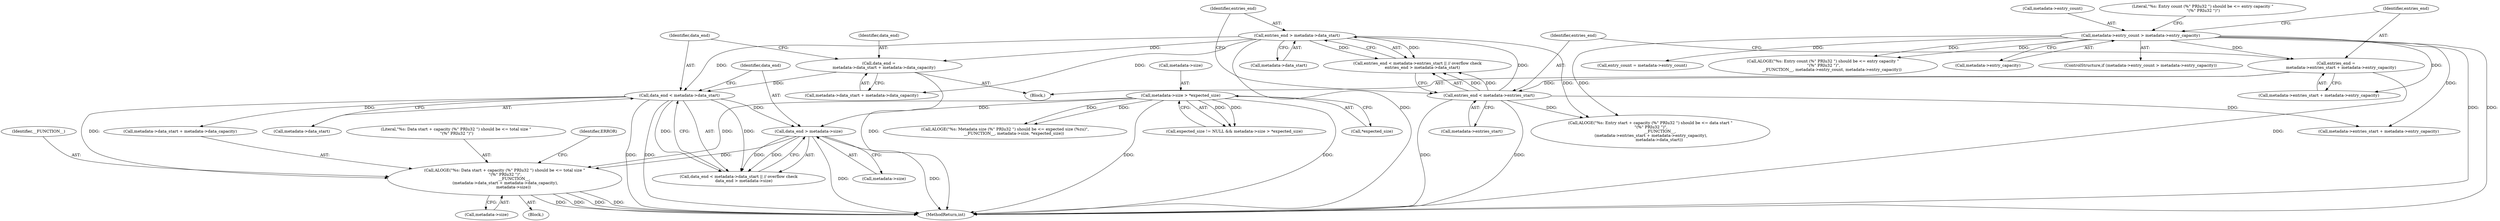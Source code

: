 digraph "0_Android_8e7a2b4d13bff03973dbad2bfb88a04296140433_0@pointer" {
"1000276" [label="(Call,ALOGE(\"%s: Data start + capacity (%\" PRIu32 \") should be <= total size \"\n \"(%\" PRIu32 \")\",\n               __FUNCTION__,\n (metadata->data_start + metadata->data_capacity),\n              metadata->size))"];
"1000265" [label="(Call,data_end < metadata->data_start)"];
"1000254" [label="(Call,data_end =\n        metadata->data_start + metadata->data_capacity)"];
"1000232" [label="(Call,entries_end > metadata->data_start)"];
"1000227" [label="(Call,entries_end < metadata->entries_start)"];
"1000216" [label="(Call,entries_end =\n        metadata->entries_start + metadata->entry_capacity)"];
"1000196" [label="(Call,metadata->entry_count > metadata->entry_capacity)"];
"1000178" [label="(Call,metadata->size > *expected_size)"];
"1000270" [label="(Call,data_end > metadata->size)"];
"1000278" [label="(Identifier,__FUNCTION__)"];
"1000292" [label="(Call,entry_count = metadata->entry_count)"];
"1000279" [label="(Call,metadata->data_start + metadata->data_capacity)"];
"1000197" [label="(Call,metadata->entry_count)"];
"1000182" [label="(Call,*expected_size)"];
"1000196" [label="(Call,metadata->entry_count > metadata->entry_capacity)"];
"1000267" [label="(Call,metadata->data_start)"];
"1000232" [label="(Call,entries_end > metadata->data_start)"];
"1000256" [label="(Call,metadata->data_start + metadata->data_capacity)"];
"1000270" [label="(Call,data_end > metadata->size)"];
"1000205" [label="(Literal,\"%s: Entry count (%\" PRIu32 \") should be <= entry capacity \"\n \"(%\" PRIu32 \")\")"];
"1000277" [label="(Literal,\"%s: Data start + capacity (%\" PRIu32 \") should be <= total size \"\n \"(%\" PRIu32 \")\")"];
"1000204" [label="(Call,ALOGE(\"%s: Entry count (%\" PRIu32 \") should be <= entry capacity \"\n \"(%\" PRIu32 \")\",\n              __FUNCTION__, metadata->entry_count, metadata->entry_capacity))"];
"1000286" [label="(Call,metadata->size)"];
"1000271" [label="(Identifier,data_end)"];
"1000290" [label="(Identifier,ERROR)"];
"1000108" [label="(Block,)"];
"1000216" [label="(Call,entries_end =\n        metadata->entries_start + metadata->entry_capacity)"];
"1000200" [label="(Call,metadata->entry_capacity)"];
"1000264" [label="(Call,data_end < metadata->data_start || // overflow check\n        data_end > metadata->size)"];
"1000501" [label="(MethodReturn,int)"];
"1000178" [label="(Call,metadata->size > *expected_size)"];
"1000229" [label="(Call,metadata->entries_start)"];
"1000217" [label="(Identifier,entries_end)"];
"1000266" [label="(Identifier,data_end)"];
"1000265" [label="(Call,data_end < metadata->data_start)"];
"1000255" [label="(Identifier,data_end)"];
"1000228" [label="(Identifier,entries_end)"];
"1000275" [label="(Block,)"];
"1000233" [label="(Identifier,entries_end)"];
"1000241" [label="(Call,metadata->entries_start + metadata->entry_capacity)"];
"1000195" [label="(ControlStructure,if (metadata->entry_count > metadata->entry_capacity))"];
"1000238" [label="(Call,ALOGE(\"%s: Entry start + capacity (%\" PRIu32 \") should be <= data start \"\n \"(%\" PRIu32 \")\",\n               __FUNCTION__,\n (metadata->entries_start + metadata->entry_capacity),\n              metadata->data_start))"];
"1000272" [label="(Call,metadata->size)"];
"1000226" [label="(Call,entries_end < metadata->entries_start || // overflow check\n        entries_end > metadata->data_start)"];
"1000179" [label="(Call,metadata->size)"];
"1000174" [label="(Call,expected_size != NULL && metadata->size > *expected_size)"];
"1000276" [label="(Call,ALOGE(\"%s: Data start + capacity (%\" PRIu32 \") should be <= total size \"\n \"(%\" PRIu32 \")\",\n               __FUNCTION__,\n (metadata->data_start + metadata->data_capacity),\n              metadata->size))"];
"1000218" [label="(Call,metadata->entries_start + metadata->entry_capacity)"];
"1000234" [label="(Call,metadata->data_start)"];
"1000185" [label="(Call,ALOGE(\"%s: Metadata size (%\" PRIu32 \") should be <= expected size (%zu)\",\n              __FUNCTION__, metadata->size, *expected_size))"];
"1000227" [label="(Call,entries_end < metadata->entries_start)"];
"1000254" [label="(Call,data_end =\n        metadata->data_start + metadata->data_capacity)"];
"1000276" -> "1000275"  [label="AST: "];
"1000276" -> "1000286"  [label="CFG: "];
"1000277" -> "1000276"  [label="AST: "];
"1000278" -> "1000276"  [label="AST: "];
"1000279" -> "1000276"  [label="AST: "];
"1000286" -> "1000276"  [label="AST: "];
"1000290" -> "1000276"  [label="CFG: "];
"1000276" -> "1000501"  [label="DDG: "];
"1000276" -> "1000501"  [label="DDG: "];
"1000276" -> "1000501"  [label="DDG: "];
"1000276" -> "1000501"  [label="DDG: "];
"1000265" -> "1000276"  [label="DDG: "];
"1000178" -> "1000276"  [label="DDG: "];
"1000270" -> "1000276"  [label="DDG: "];
"1000265" -> "1000264"  [label="AST: "];
"1000265" -> "1000267"  [label="CFG: "];
"1000266" -> "1000265"  [label="AST: "];
"1000267" -> "1000265"  [label="AST: "];
"1000271" -> "1000265"  [label="CFG: "];
"1000264" -> "1000265"  [label="CFG: "];
"1000265" -> "1000501"  [label="DDG: "];
"1000265" -> "1000501"  [label="DDG: "];
"1000265" -> "1000264"  [label="DDG: "];
"1000265" -> "1000264"  [label="DDG: "];
"1000254" -> "1000265"  [label="DDG: "];
"1000232" -> "1000265"  [label="DDG: "];
"1000265" -> "1000270"  [label="DDG: "];
"1000265" -> "1000279"  [label="DDG: "];
"1000254" -> "1000108"  [label="AST: "];
"1000254" -> "1000256"  [label="CFG: "];
"1000255" -> "1000254"  [label="AST: "];
"1000256" -> "1000254"  [label="AST: "];
"1000266" -> "1000254"  [label="CFG: "];
"1000254" -> "1000501"  [label="DDG: "];
"1000232" -> "1000254"  [label="DDG: "];
"1000232" -> "1000226"  [label="AST: "];
"1000232" -> "1000234"  [label="CFG: "];
"1000233" -> "1000232"  [label="AST: "];
"1000234" -> "1000232"  [label="AST: "];
"1000226" -> "1000232"  [label="CFG: "];
"1000232" -> "1000501"  [label="DDG: "];
"1000232" -> "1000226"  [label="DDG: "];
"1000232" -> "1000226"  [label="DDG: "];
"1000227" -> "1000232"  [label="DDG: "];
"1000232" -> "1000238"  [label="DDG: "];
"1000232" -> "1000256"  [label="DDG: "];
"1000227" -> "1000226"  [label="AST: "];
"1000227" -> "1000229"  [label="CFG: "];
"1000228" -> "1000227"  [label="AST: "];
"1000229" -> "1000227"  [label="AST: "];
"1000233" -> "1000227"  [label="CFG: "];
"1000226" -> "1000227"  [label="CFG: "];
"1000227" -> "1000501"  [label="DDG: "];
"1000227" -> "1000501"  [label="DDG: "];
"1000227" -> "1000226"  [label="DDG: "];
"1000227" -> "1000226"  [label="DDG: "];
"1000216" -> "1000227"  [label="DDG: "];
"1000227" -> "1000238"  [label="DDG: "];
"1000227" -> "1000241"  [label="DDG: "];
"1000216" -> "1000108"  [label="AST: "];
"1000216" -> "1000218"  [label="CFG: "];
"1000217" -> "1000216"  [label="AST: "];
"1000218" -> "1000216"  [label="AST: "];
"1000228" -> "1000216"  [label="CFG: "];
"1000216" -> "1000501"  [label="DDG: "];
"1000196" -> "1000216"  [label="DDG: "];
"1000196" -> "1000195"  [label="AST: "];
"1000196" -> "1000200"  [label="CFG: "];
"1000197" -> "1000196"  [label="AST: "];
"1000200" -> "1000196"  [label="AST: "];
"1000205" -> "1000196"  [label="CFG: "];
"1000217" -> "1000196"  [label="CFG: "];
"1000196" -> "1000501"  [label="DDG: "];
"1000196" -> "1000501"  [label="DDG: "];
"1000196" -> "1000204"  [label="DDG: "];
"1000196" -> "1000204"  [label="DDG: "];
"1000196" -> "1000218"  [label="DDG: "];
"1000196" -> "1000238"  [label="DDG: "];
"1000196" -> "1000241"  [label="DDG: "];
"1000196" -> "1000292"  [label="DDG: "];
"1000178" -> "1000174"  [label="AST: "];
"1000178" -> "1000182"  [label="CFG: "];
"1000179" -> "1000178"  [label="AST: "];
"1000182" -> "1000178"  [label="AST: "];
"1000174" -> "1000178"  [label="CFG: "];
"1000178" -> "1000501"  [label="DDG: "];
"1000178" -> "1000501"  [label="DDG: "];
"1000178" -> "1000174"  [label="DDG: "];
"1000178" -> "1000174"  [label="DDG: "];
"1000178" -> "1000185"  [label="DDG: "];
"1000178" -> "1000185"  [label="DDG: "];
"1000178" -> "1000270"  [label="DDG: "];
"1000270" -> "1000264"  [label="AST: "];
"1000270" -> "1000272"  [label="CFG: "];
"1000271" -> "1000270"  [label="AST: "];
"1000272" -> "1000270"  [label="AST: "];
"1000264" -> "1000270"  [label="CFG: "];
"1000270" -> "1000501"  [label="DDG: "];
"1000270" -> "1000501"  [label="DDG: "];
"1000270" -> "1000264"  [label="DDG: "];
"1000270" -> "1000264"  [label="DDG: "];
}
